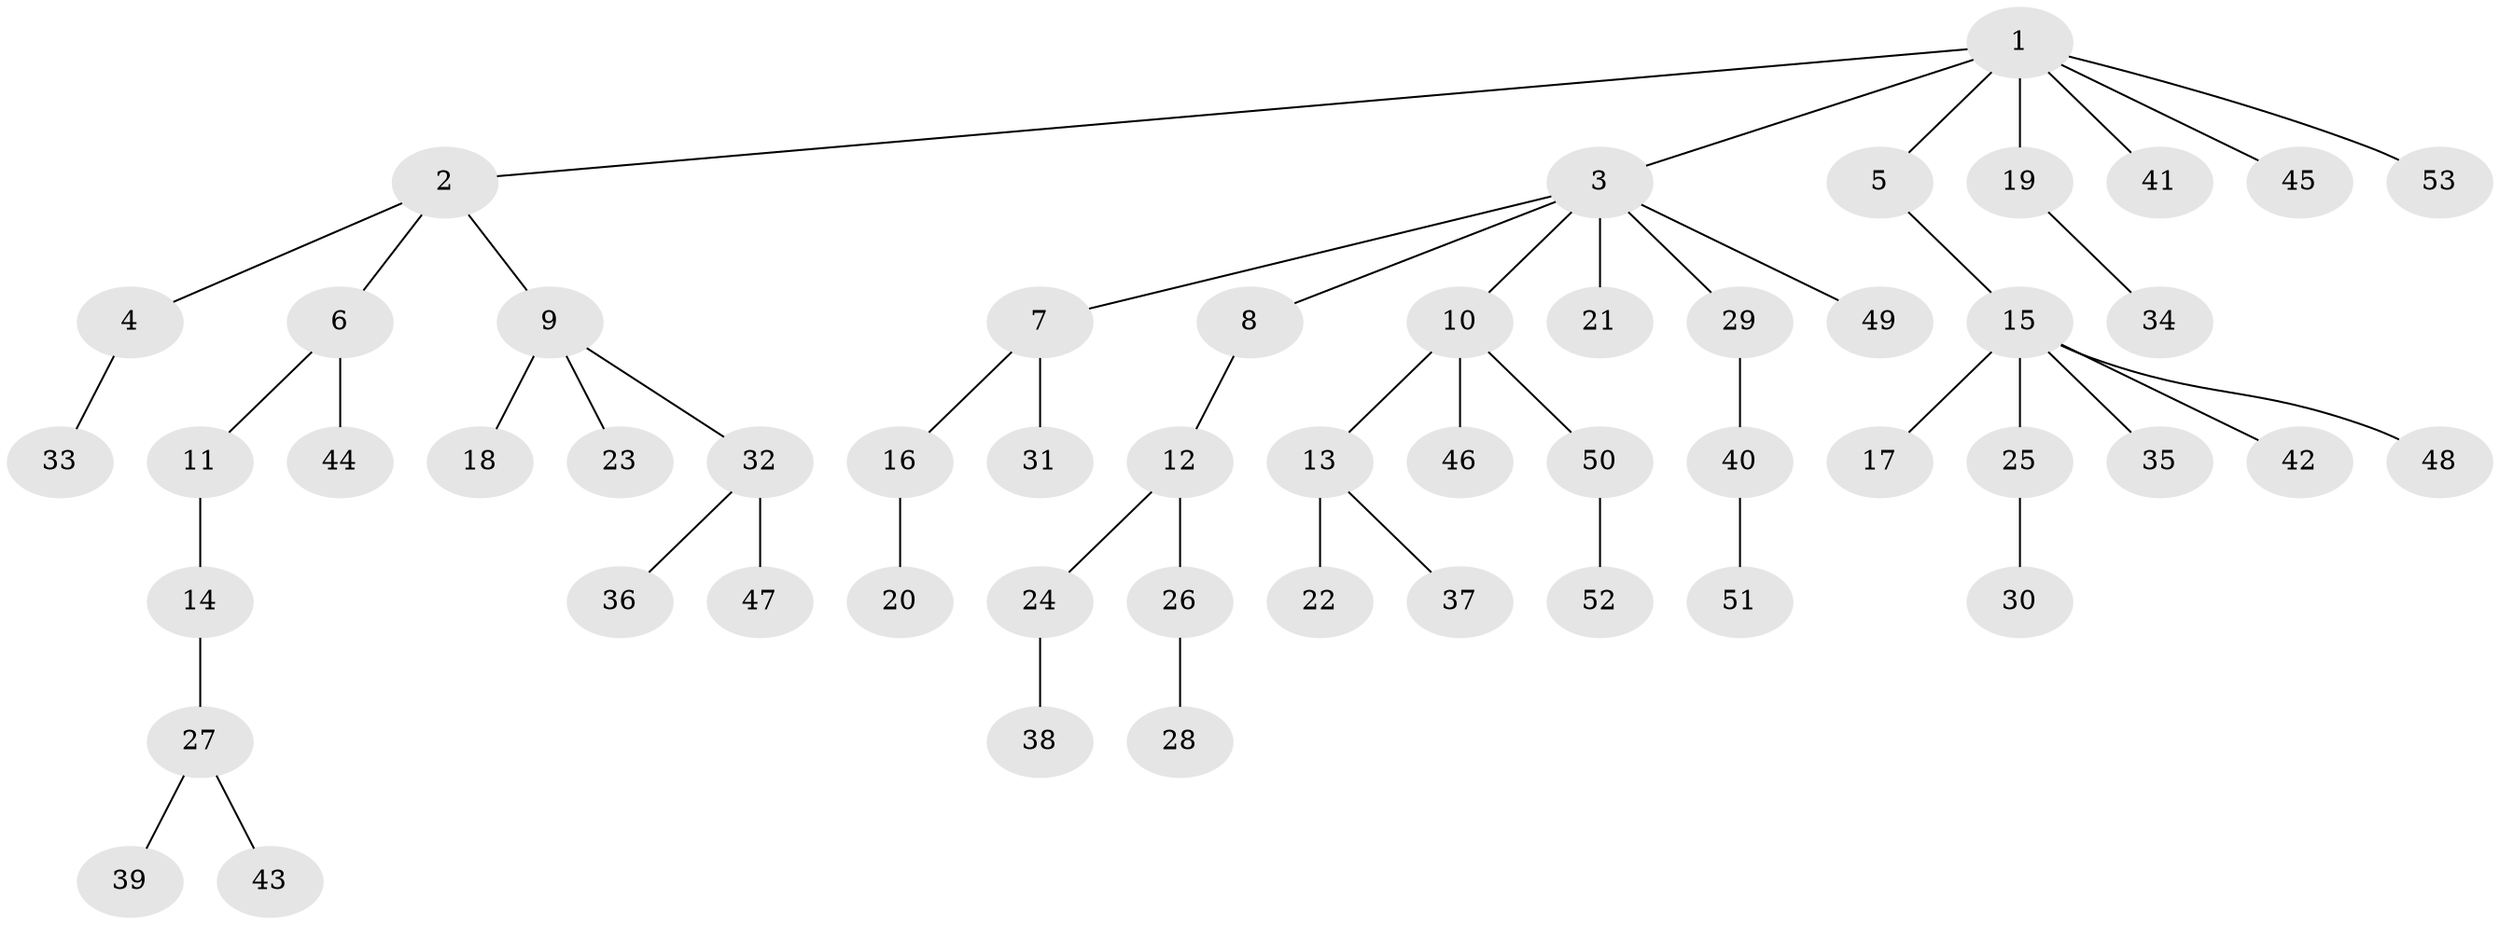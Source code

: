 // Generated by graph-tools (version 1.1) at 2025/53/03/09/25 04:53:17]
// undirected, 53 vertices, 52 edges
graph export_dot {
graph [start="1"]
  node [color=gray90,style=filled];
  1;
  2;
  3;
  4;
  5;
  6;
  7;
  8;
  9;
  10;
  11;
  12;
  13;
  14;
  15;
  16;
  17;
  18;
  19;
  20;
  21;
  22;
  23;
  24;
  25;
  26;
  27;
  28;
  29;
  30;
  31;
  32;
  33;
  34;
  35;
  36;
  37;
  38;
  39;
  40;
  41;
  42;
  43;
  44;
  45;
  46;
  47;
  48;
  49;
  50;
  51;
  52;
  53;
  1 -- 2;
  1 -- 3;
  1 -- 5;
  1 -- 19;
  1 -- 41;
  1 -- 45;
  1 -- 53;
  2 -- 4;
  2 -- 6;
  2 -- 9;
  3 -- 7;
  3 -- 8;
  3 -- 10;
  3 -- 21;
  3 -- 29;
  3 -- 49;
  4 -- 33;
  5 -- 15;
  6 -- 11;
  6 -- 44;
  7 -- 16;
  7 -- 31;
  8 -- 12;
  9 -- 18;
  9 -- 23;
  9 -- 32;
  10 -- 13;
  10 -- 46;
  10 -- 50;
  11 -- 14;
  12 -- 24;
  12 -- 26;
  13 -- 22;
  13 -- 37;
  14 -- 27;
  15 -- 17;
  15 -- 25;
  15 -- 35;
  15 -- 42;
  15 -- 48;
  16 -- 20;
  19 -- 34;
  24 -- 38;
  25 -- 30;
  26 -- 28;
  27 -- 39;
  27 -- 43;
  29 -- 40;
  32 -- 36;
  32 -- 47;
  40 -- 51;
  50 -- 52;
}
